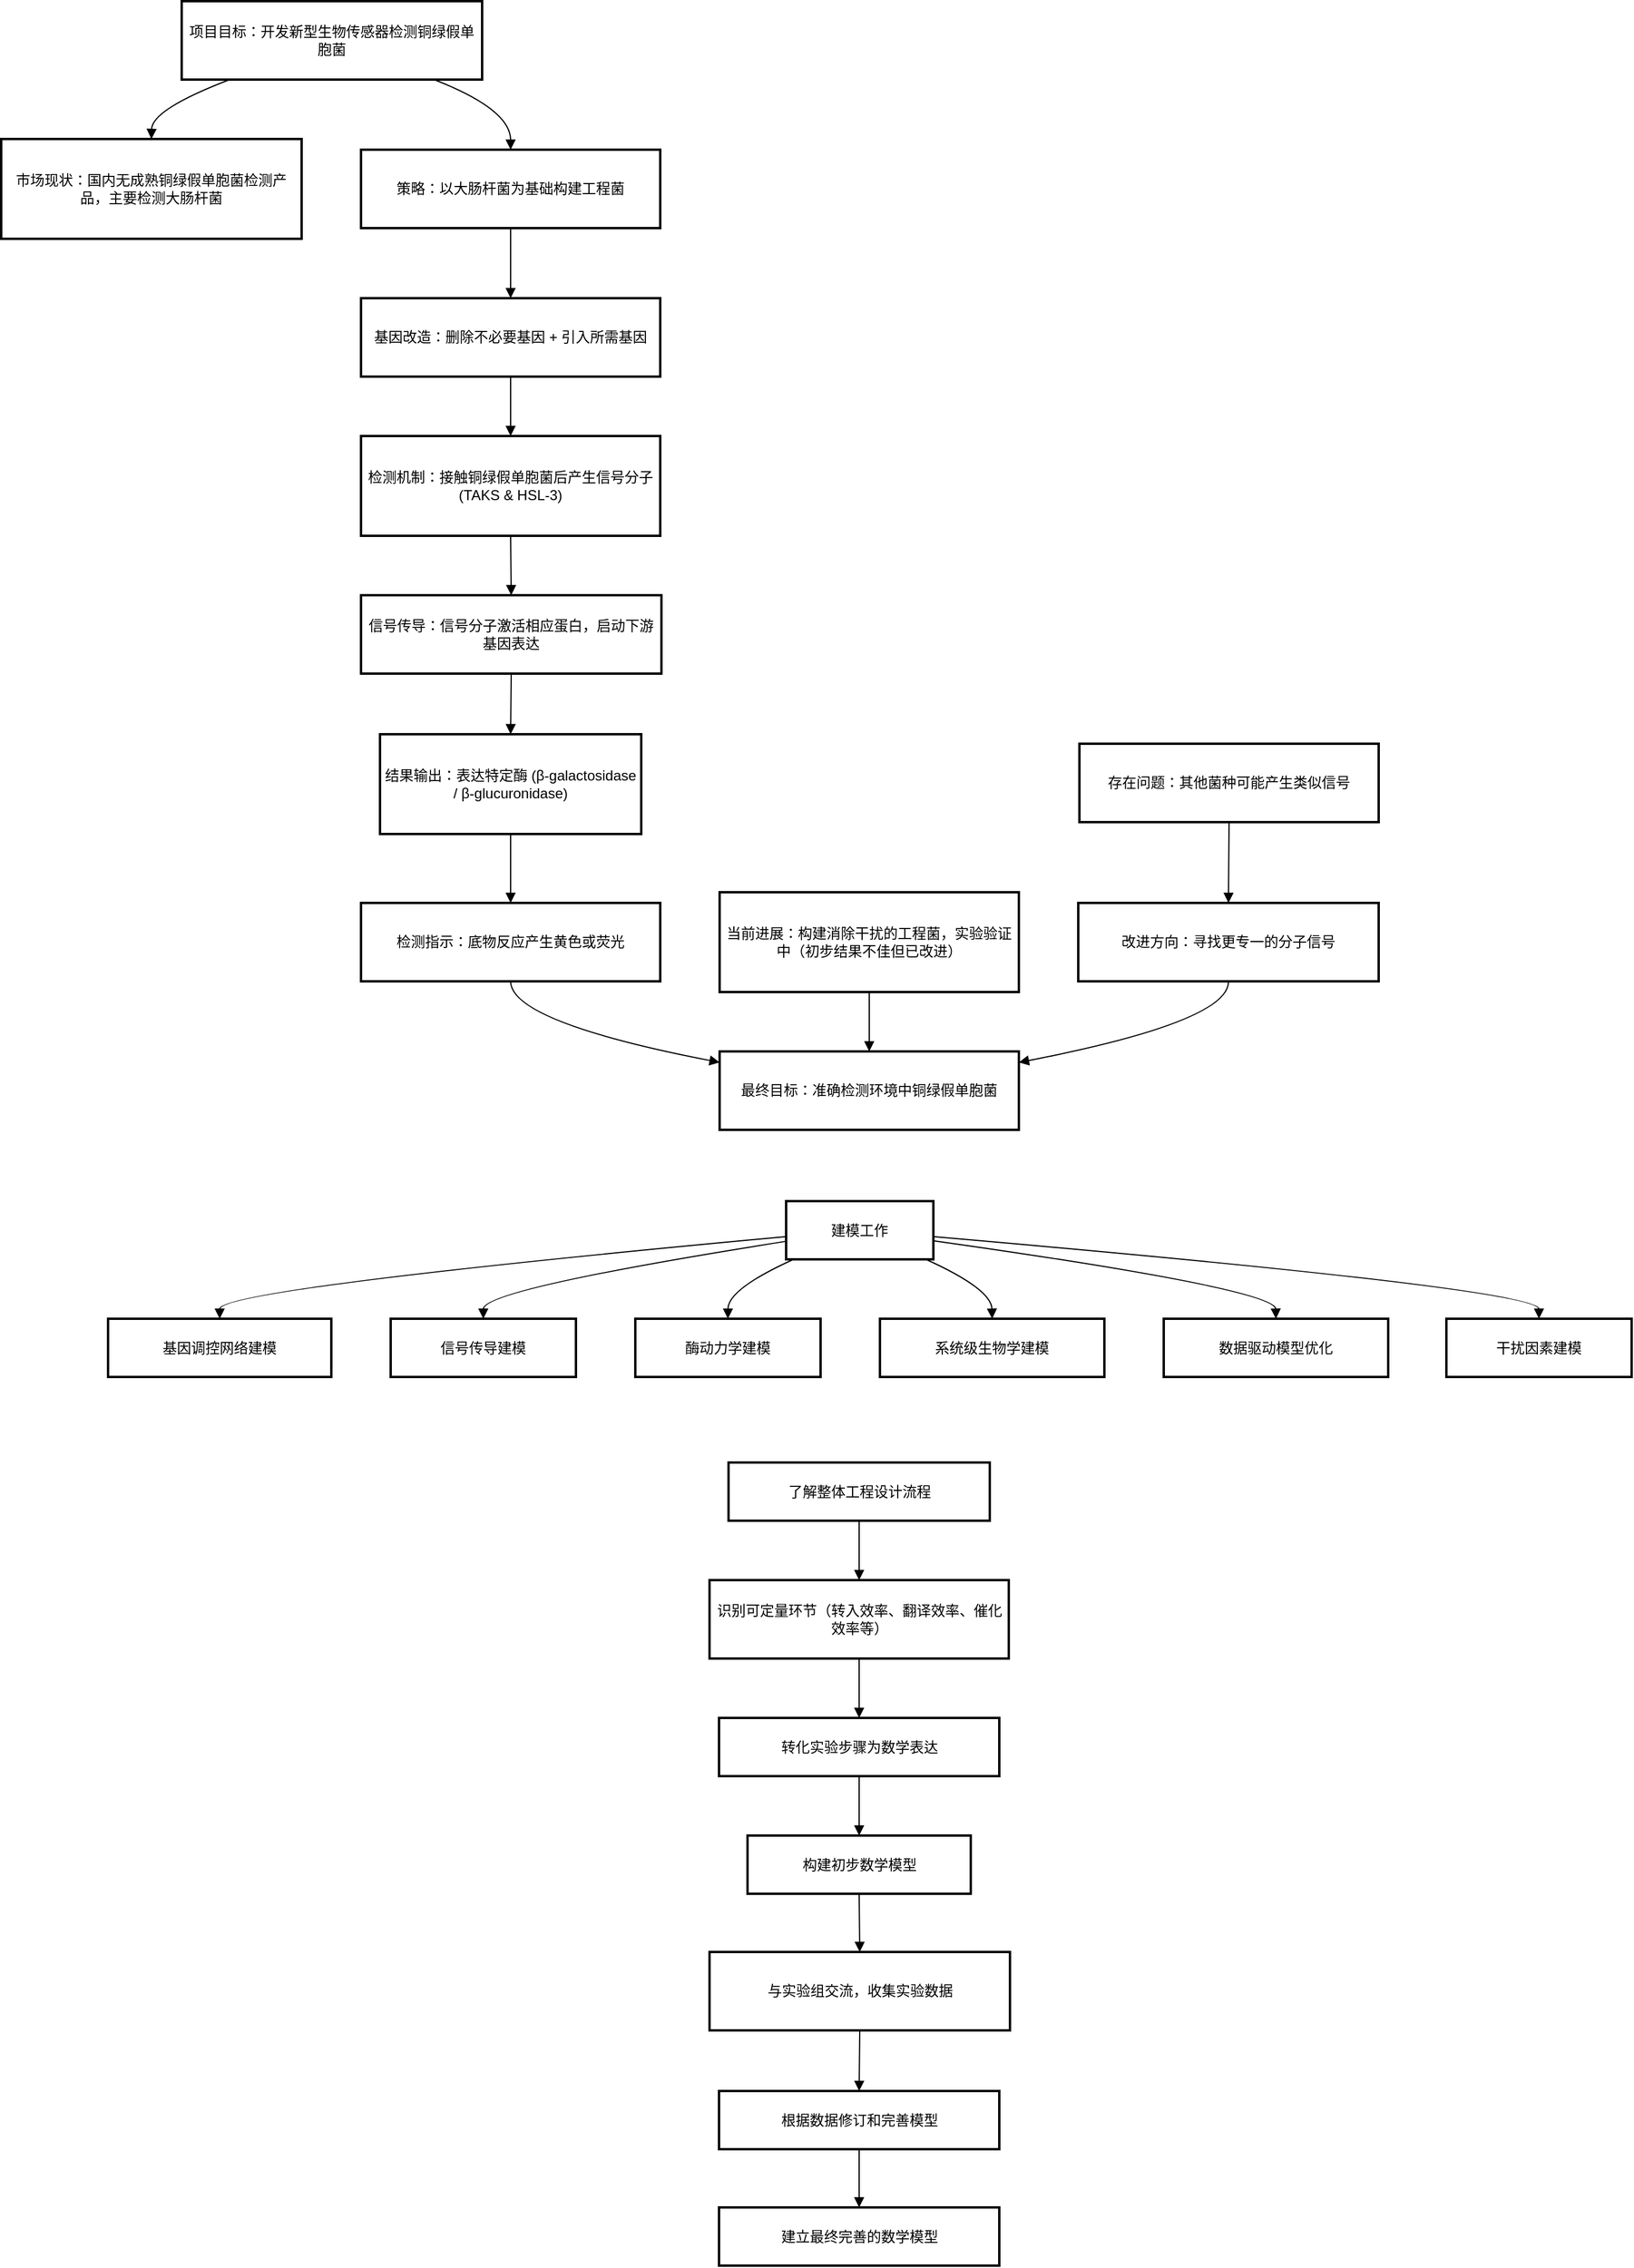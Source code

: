 <mxfile version="24.7.17">
  <diagram name="第 1 页" id="H6GcCzfyBAe5TInU37c6">
    <mxGraphModel dx="1436" dy="968" grid="1" gridSize="10" guides="1" tooltips="1" connect="1" arrows="1" fold="1" page="1" pageScale="1" pageWidth="827" pageHeight="1169" math="0" shadow="0">
      <root>
        <mxCell id="0" />
        <mxCell id="1" parent="0" />
        <mxCell id="Z1WYw88Rs7Jsmm2Sm0uB-1" value="项目目标：开发新型生物传感器检测铜绿假单胞菌" style="whiteSpace=wrap;strokeWidth=2;" vertex="1" parent="1">
          <mxGeometry x="172" y="20" width="253" height="66" as="geometry" />
        </mxCell>
        <mxCell id="Z1WYw88Rs7Jsmm2Sm0uB-2" value="市场现状：国内无成熟铜绿假单胞菌检测产品，主要检测大肠杆菌" style="whiteSpace=wrap;strokeWidth=2;" vertex="1" parent="1">
          <mxGeometry x="20" y="136" width="253" height="84" as="geometry" />
        </mxCell>
        <mxCell id="Z1WYw88Rs7Jsmm2Sm0uB-3" value="策略：以大肠杆菌为基础构建工程菌" style="whiteSpace=wrap;strokeWidth=2;" vertex="1" parent="1">
          <mxGeometry x="323" y="145" width="252" height="66" as="geometry" />
        </mxCell>
        <mxCell id="Z1WYw88Rs7Jsmm2Sm0uB-4" value="基因改造：删除不必要基因 + 引入所需基因" style="whiteSpace=wrap;strokeWidth=2;" vertex="1" parent="1">
          <mxGeometry x="323" y="270" width="252" height="66" as="geometry" />
        </mxCell>
        <mxCell id="Z1WYw88Rs7Jsmm2Sm0uB-5" value="检测机制：接触铜绿假单胞菌后产生信号分子 (TAKS &amp; HSL-3)" style="whiteSpace=wrap;strokeWidth=2;" vertex="1" parent="1">
          <mxGeometry x="323" y="386" width="252" height="84" as="geometry" />
        </mxCell>
        <mxCell id="Z1WYw88Rs7Jsmm2Sm0uB-6" value="信号传导：信号分子激活相应蛋白，启动下游基因表达" style="whiteSpace=wrap;strokeWidth=2;" vertex="1" parent="1">
          <mxGeometry x="323" y="520" width="253" height="66" as="geometry" />
        </mxCell>
        <mxCell id="Z1WYw88Rs7Jsmm2Sm0uB-7" value="结果输出：表达特定酶 (β-galactosidase / β-glucuronidase)" style="whiteSpace=wrap;strokeWidth=2;" vertex="1" parent="1">
          <mxGeometry x="339" y="637" width="220" height="84" as="geometry" />
        </mxCell>
        <mxCell id="Z1WYw88Rs7Jsmm2Sm0uB-8" value="检测指示：底物反应产生黄色或荧光" style="whiteSpace=wrap;strokeWidth=2;" vertex="1" parent="1">
          <mxGeometry x="323" y="779" width="252" height="66" as="geometry" />
        </mxCell>
        <mxCell id="Z1WYw88Rs7Jsmm2Sm0uB-9" value="当前进展：构建消除干扰的工程菌，实验验证中（初步结果不佳但已改进）" style="whiteSpace=wrap;strokeWidth=2;" vertex="1" parent="1">
          <mxGeometry x="625" y="770" width="252" height="84" as="geometry" />
        </mxCell>
        <mxCell id="Z1WYw88Rs7Jsmm2Sm0uB-10" value="存在问题：其他菌种可能产生类似信号" style="whiteSpace=wrap;strokeWidth=2;" vertex="1" parent="1">
          <mxGeometry x="928" y="645" width="252" height="66" as="geometry" />
        </mxCell>
        <mxCell id="Z1WYw88Rs7Jsmm2Sm0uB-11" value="改进方向：寻找更专一的分子信号" style="whiteSpace=wrap;strokeWidth=2;" vertex="1" parent="1">
          <mxGeometry x="927" y="779" width="253" height="66" as="geometry" />
        </mxCell>
        <mxCell id="Z1WYw88Rs7Jsmm2Sm0uB-12" value="最终目标：准确检测环境中铜绿假单胞菌" style="whiteSpace=wrap;strokeWidth=2;" vertex="1" parent="1">
          <mxGeometry x="625" y="904" width="252" height="66" as="geometry" />
        </mxCell>
        <mxCell id="Z1WYw88Rs7Jsmm2Sm0uB-13" value="" style="curved=1;startArrow=none;endArrow=block;exitX=0.16;exitY=1;entryX=0.5;entryY=0;rounded=0;" edge="1" parent="1" source="Z1WYw88Rs7Jsmm2Sm0uB-1" target="Z1WYw88Rs7Jsmm2Sm0uB-2">
          <mxGeometry relative="1" as="geometry">
            <Array as="points">
              <mxPoint x="147" y="111" />
            </Array>
          </mxGeometry>
        </mxCell>
        <mxCell id="Z1WYw88Rs7Jsmm2Sm0uB-14" value="" style="curved=1;startArrow=none;endArrow=block;exitX=0.84;exitY=1;entryX=0.5;entryY=0;rounded=0;" edge="1" parent="1" source="Z1WYw88Rs7Jsmm2Sm0uB-1" target="Z1WYw88Rs7Jsmm2Sm0uB-3">
          <mxGeometry relative="1" as="geometry">
            <Array as="points">
              <mxPoint x="449" y="111" />
            </Array>
          </mxGeometry>
        </mxCell>
        <mxCell id="Z1WYw88Rs7Jsmm2Sm0uB-15" value="" style="curved=1;startArrow=none;endArrow=block;exitX=0.5;exitY=1.01;entryX=0.5;entryY=0;rounded=0;" edge="1" parent="1" source="Z1WYw88Rs7Jsmm2Sm0uB-3" target="Z1WYw88Rs7Jsmm2Sm0uB-4">
          <mxGeometry relative="1" as="geometry">
            <Array as="points" />
          </mxGeometry>
        </mxCell>
        <mxCell id="Z1WYw88Rs7Jsmm2Sm0uB-16" value="" style="curved=1;startArrow=none;endArrow=block;exitX=0.5;exitY=1.01;entryX=0.5;entryY=0;rounded=0;" edge="1" parent="1" source="Z1WYw88Rs7Jsmm2Sm0uB-4" target="Z1WYw88Rs7Jsmm2Sm0uB-5">
          <mxGeometry relative="1" as="geometry">
            <Array as="points" />
          </mxGeometry>
        </mxCell>
        <mxCell id="Z1WYw88Rs7Jsmm2Sm0uB-17" value="" style="curved=1;startArrow=none;endArrow=block;exitX=0.5;exitY=1;entryX=0.5;entryY=0;rounded=0;" edge="1" parent="1" source="Z1WYw88Rs7Jsmm2Sm0uB-5" target="Z1WYw88Rs7Jsmm2Sm0uB-6">
          <mxGeometry relative="1" as="geometry">
            <Array as="points" />
          </mxGeometry>
        </mxCell>
        <mxCell id="Z1WYw88Rs7Jsmm2Sm0uB-18" value="" style="curved=1;startArrow=none;endArrow=block;exitX=0.5;exitY=1.01;entryX=0.5;entryY=-0.01;rounded=0;" edge="1" parent="1" source="Z1WYw88Rs7Jsmm2Sm0uB-6" target="Z1WYw88Rs7Jsmm2Sm0uB-7">
          <mxGeometry relative="1" as="geometry">
            <Array as="points" />
          </mxGeometry>
        </mxCell>
        <mxCell id="Z1WYw88Rs7Jsmm2Sm0uB-19" value="" style="curved=1;startArrow=none;endArrow=block;exitX=0.5;exitY=0.99;entryX=0.5;entryY=0;rounded=0;" edge="1" parent="1" source="Z1WYw88Rs7Jsmm2Sm0uB-7" target="Z1WYw88Rs7Jsmm2Sm0uB-8">
          <mxGeometry relative="1" as="geometry">
            <Array as="points" />
          </mxGeometry>
        </mxCell>
        <mxCell id="Z1WYw88Rs7Jsmm2Sm0uB-20" value="" style="curved=1;startArrow=none;endArrow=block;exitX=0.5;exitY=1.01;entryX=0;entryY=0.14;rounded=0;" edge="1" parent="1" source="Z1WYw88Rs7Jsmm2Sm0uB-8" target="Z1WYw88Rs7Jsmm2Sm0uB-12">
          <mxGeometry relative="1" as="geometry">
            <Array as="points">
              <mxPoint x="449" y="879" />
            </Array>
          </mxGeometry>
        </mxCell>
        <mxCell id="Z1WYw88Rs7Jsmm2Sm0uB-21" value="" style="curved=1;startArrow=none;endArrow=block;exitX=0.5;exitY=1;entryX=0.5;entryY=0;rounded=0;" edge="1" parent="1" source="Z1WYw88Rs7Jsmm2Sm0uB-9" target="Z1WYw88Rs7Jsmm2Sm0uB-12">
          <mxGeometry relative="1" as="geometry">
            <Array as="points" />
          </mxGeometry>
        </mxCell>
        <mxCell id="Z1WYw88Rs7Jsmm2Sm0uB-22" value="" style="curved=1;startArrow=none;endArrow=block;exitX=0.5;exitY=1.01;entryX=0.5;entryY=0;rounded=0;" edge="1" parent="1" source="Z1WYw88Rs7Jsmm2Sm0uB-10" target="Z1WYw88Rs7Jsmm2Sm0uB-11">
          <mxGeometry relative="1" as="geometry">
            <Array as="points" />
          </mxGeometry>
        </mxCell>
        <mxCell id="Z1WYw88Rs7Jsmm2Sm0uB-23" value="" style="curved=1;startArrow=none;endArrow=block;exitX=0.5;exitY=1.01;entryX=1;entryY=0.14;rounded=0;" edge="1" parent="1" source="Z1WYw88Rs7Jsmm2Sm0uB-11" target="Z1WYw88Rs7Jsmm2Sm0uB-12">
          <mxGeometry relative="1" as="geometry">
            <Array as="points">
              <mxPoint x="1054" y="879" />
            </Array>
          </mxGeometry>
        </mxCell>
        <mxCell id="Z1WYw88Rs7Jsmm2Sm0uB-24" value="建模工作" style="whiteSpace=wrap;strokeWidth=2;" vertex="1" parent="1">
          <mxGeometry x="681" y="1030" width="124" height="49" as="geometry" />
        </mxCell>
        <mxCell id="Z1WYw88Rs7Jsmm2Sm0uB-25" value="基因调控网络建模" style="whiteSpace=wrap;strokeWidth=2;" vertex="1" parent="1">
          <mxGeometry x="110" y="1129" width="188" height="49" as="geometry" />
        </mxCell>
        <mxCell id="Z1WYw88Rs7Jsmm2Sm0uB-26" value="信号传导建模" style="whiteSpace=wrap;strokeWidth=2;" vertex="1" parent="1">
          <mxGeometry x="348" y="1129" width="156" height="49" as="geometry" />
        </mxCell>
        <mxCell id="Z1WYw88Rs7Jsmm2Sm0uB-27" value="酶动力学建模" style="whiteSpace=wrap;strokeWidth=2;" vertex="1" parent="1">
          <mxGeometry x="554" y="1129" width="156" height="49" as="geometry" />
        </mxCell>
        <mxCell id="Z1WYw88Rs7Jsmm2Sm0uB-28" value="系统级生物学建模" style="whiteSpace=wrap;strokeWidth=2;" vertex="1" parent="1">
          <mxGeometry x="760" y="1129" width="189" height="49" as="geometry" />
        </mxCell>
        <mxCell id="Z1WYw88Rs7Jsmm2Sm0uB-29" value="数据驱动模型优化" style="whiteSpace=wrap;strokeWidth=2;" vertex="1" parent="1">
          <mxGeometry x="999" y="1129" width="189" height="49" as="geometry" />
        </mxCell>
        <mxCell id="Z1WYw88Rs7Jsmm2Sm0uB-30" value="干扰因素建模" style="whiteSpace=wrap;strokeWidth=2;" vertex="1" parent="1">
          <mxGeometry x="1237" y="1129" width="156" height="49" as="geometry" />
        </mxCell>
        <mxCell id="Z1WYw88Rs7Jsmm2Sm0uB-31" value="" style="curved=1;startArrow=none;endArrow=block;exitX=0;exitY=0.61;entryX=0.5;entryY=-0.01;rounded=0;" edge="1" parent="1" source="Z1WYw88Rs7Jsmm2Sm0uB-24" target="Z1WYw88Rs7Jsmm2Sm0uB-25">
          <mxGeometry relative="1" as="geometry">
            <Array as="points">
              <mxPoint x="204" y="1104" />
            </Array>
          </mxGeometry>
        </mxCell>
        <mxCell id="Z1WYw88Rs7Jsmm2Sm0uB-32" value="" style="curved=1;startArrow=none;endArrow=block;exitX=0;exitY=0.69;entryX=0.5;entryY=-0.01;rounded=0;" edge="1" parent="1" source="Z1WYw88Rs7Jsmm2Sm0uB-24" target="Z1WYw88Rs7Jsmm2Sm0uB-26">
          <mxGeometry relative="1" as="geometry">
            <Array as="points">
              <mxPoint x="426" y="1104" />
            </Array>
          </mxGeometry>
        </mxCell>
        <mxCell id="Z1WYw88Rs7Jsmm2Sm0uB-33" value="" style="curved=1;startArrow=none;endArrow=block;exitX=0.06;exitY=0.99;entryX=0.5;entryY=-0.01;rounded=0;" edge="1" parent="1" source="Z1WYw88Rs7Jsmm2Sm0uB-24" target="Z1WYw88Rs7Jsmm2Sm0uB-27">
          <mxGeometry relative="1" as="geometry">
            <Array as="points">
              <mxPoint x="632" y="1104" />
            </Array>
          </mxGeometry>
        </mxCell>
        <mxCell id="Z1WYw88Rs7Jsmm2Sm0uB-34" value="" style="curved=1;startArrow=none;endArrow=block;exitX=0.94;exitY=0.99;entryX=0.5;entryY=-0.01;rounded=0;" edge="1" parent="1" source="Z1WYw88Rs7Jsmm2Sm0uB-24" target="Z1WYw88Rs7Jsmm2Sm0uB-28">
          <mxGeometry relative="1" as="geometry">
            <Array as="points">
              <mxPoint x="854" y="1104" />
            </Array>
          </mxGeometry>
        </mxCell>
        <mxCell id="Z1WYw88Rs7Jsmm2Sm0uB-35" value="" style="curved=1;startArrow=none;endArrow=block;exitX=1;exitY=0.68;entryX=0.5;entryY=-0.01;rounded=0;" edge="1" parent="1" source="Z1WYw88Rs7Jsmm2Sm0uB-24" target="Z1WYw88Rs7Jsmm2Sm0uB-29">
          <mxGeometry relative="1" as="geometry">
            <Array as="points">
              <mxPoint x="1093" y="1104" />
            </Array>
          </mxGeometry>
        </mxCell>
        <mxCell id="Z1WYw88Rs7Jsmm2Sm0uB-36" value="" style="curved=1;startArrow=none;endArrow=block;exitX=1;exitY=0.61;entryX=0.5;entryY=-0.01;rounded=0;" edge="1" parent="1" source="Z1WYw88Rs7Jsmm2Sm0uB-24" target="Z1WYw88Rs7Jsmm2Sm0uB-30">
          <mxGeometry relative="1" as="geometry">
            <Array as="points">
              <mxPoint x="1315" y="1104" />
            </Array>
          </mxGeometry>
        </mxCell>
        <mxCell id="Z1WYw88Rs7Jsmm2Sm0uB-37" value="了解整体工程设计流程" style="whiteSpace=wrap;strokeWidth=2;" vertex="1" parent="1">
          <mxGeometry x="632.5" y="1250" width="220" height="49" as="geometry" />
        </mxCell>
        <mxCell id="Z1WYw88Rs7Jsmm2Sm0uB-38" value="识别可定量环节（转入效率、翻译效率、催化效率等）" style="whiteSpace=wrap;strokeWidth=2;" vertex="1" parent="1">
          <mxGeometry x="616.5" y="1349" width="252" height="66" as="geometry" />
        </mxCell>
        <mxCell id="Z1WYw88Rs7Jsmm2Sm0uB-39" value="转化实验步骤为数学表达" style="whiteSpace=wrap;strokeWidth=2;" vertex="1" parent="1">
          <mxGeometry x="624.5" y="1465" width="236" height="49" as="geometry" />
        </mxCell>
        <mxCell id="Z1WYw88Rs7Jsmm2Sm0uB-40" value="构建初步数学模型" style="whiteSpace=wrap;strokeWidth=2;" vertex="1" parent="1">
          <mxGeometry x="648.5" y="1564" width="188" height="49" as="geometry" />
        </mxCell>
        <mxCell id="Z1WYw88Rs7Jsmm2Sm0uB-41" value="与实验组交流，收集实验数据" style="whiteSpace=wrap;strokeWidth=2;" vertex="1" parent="1">
          <mxGeometry x="616.5" y="1662" width="253" height="66" as="geometry" />
        </mxCell>
        <mxCell id="Z1WYw88Rs7Jsmm2Sm0uB-42" value="根据数据修订和完善模型" style="whiteSpace=wrap;strokeWidth=2;" vertex="1" parent="1">
          <mxGeometry x="624.5" y="1779" width="236" height="49" as="geometry" />
        </mxCell>
        <mxCell id="Z1WYw88Rs7Jsmm2Sm0uB-43" value="建立最终完善的数学模型" style="whiteSpace=wrap;strokeWidth=2;" vertex="1" parent="1">
          <mxGeometry x="624.5" y="1877" width="236" height="49" as="geometry" />
        </mxCell>
        <mxCell id="Z1WYw88Rs7Jsmm2Sm0uB-44" value="" style="curved=1;startArrow=none;endArrow=block;exitX=0.5;exitY=0.99;entryX=0.5;entryY=-0.01;rounded=0;" edge="1" parent="1" source="Z1WYw88Rs7Jsmm2Sm0uB-37" target="Z1WYw88Rs7Jsmm2Sm0uB-38">
          <mxGeometry relative="1" as="geometry">
            <Array as="points" />
          </mxGeometry>
        </mxCell>
        <mxCell id="Z1WYw88Rs7Jsmm2Sm0uB-45" value="" style="curved=1;startArrow=none;endArrow=block;exitX=0.5;exitY=1;entryX=0.5;entryY=0;rounded=0;" edge="1" parent="1" source="Z1WYw88Rs7Jsmm2Sm0uB-38" target="Z1WYw88Rs7Jsmm2Sm0uB-39">
          <mxGeometry relative="1" as="geometry">
            <Array as="points" />
          </mxGeometry>
        </mxCell>
        <mxCell id="Z1WYw88Rs7Jsmm2Sm0uB-46" value="" style="curved=1;startArrow=none;endArrow=block;exitX=0.5;exitY=0.99;entryX=0.5;entryY=-0.01;rounded=0;" edge="1" parent="1" source="Z1WYw88Rs7Jsmm2Sm0uB-39" target="Z1WYw88Rs7Jsmm2Sm0uB-40">
          <mxGeometry relative="1" as="geometry">
            <Array as="points" />
          </mxGeometry>
        </mxCell>
        <mxCell id="Z1WYw88Rs7Jsmm2Sm0uB-47" value="" style="curved=1;startArrow=none;endArrow=block;exitX=0.5;exitY=0.99;entryX=0.5;entryY=0;rounded=0;" edge="1" parent="1" source="Z1WYw88Rs7Jsmm2Sm0uB-40" target="Z1WYw88Rs7Jsmm2Sm0uB-41">
          <mxGeometry relative="1" as="geometry">
            <Array as="points" />
          </mxGeometry>
        </mxCell>
        <mxCell id="Z1WYw88Rs7Jsmm2Sm0uB-48" value="" style="curved=1;startArrow=none;endArrow=block;exitX=0.5;exitY=1.01;entryX=0.5;entryY=-0.01;rounded=0;" edge="1" parent="1" source="Z1WYw88Rs7Jsmm2Sm0uB-41" target="Z1WYw88Rs7Jsmm2Sm0uB-42">
          <mxGeometry relative="1" as="geometry">
            <Array as="points" />
          </mxGeometry>
        </mxCell>
        <mxCell id="Z1WYw88Rs7Jsmm2Sm0uB-49" value="" style="curved=1;startArrow=none;endArrow=block;exitX=0.5;exitY=0.98;entryX=0.5;entryY=0;rounded=0;" edge="1" parent="1" source="Z1WYw88Rs7Jsmm2Sm0uB-42" target="Z1WYw88Rs7Jsmm2Sm0uB-43">
          <mxGeometry relative="1" as="geometry">
            <Array as="points" />
          </mxGeometry>
        </mxCell>
      </root>
    </mxGraphModel>
  </diagram>
</mxfile>
